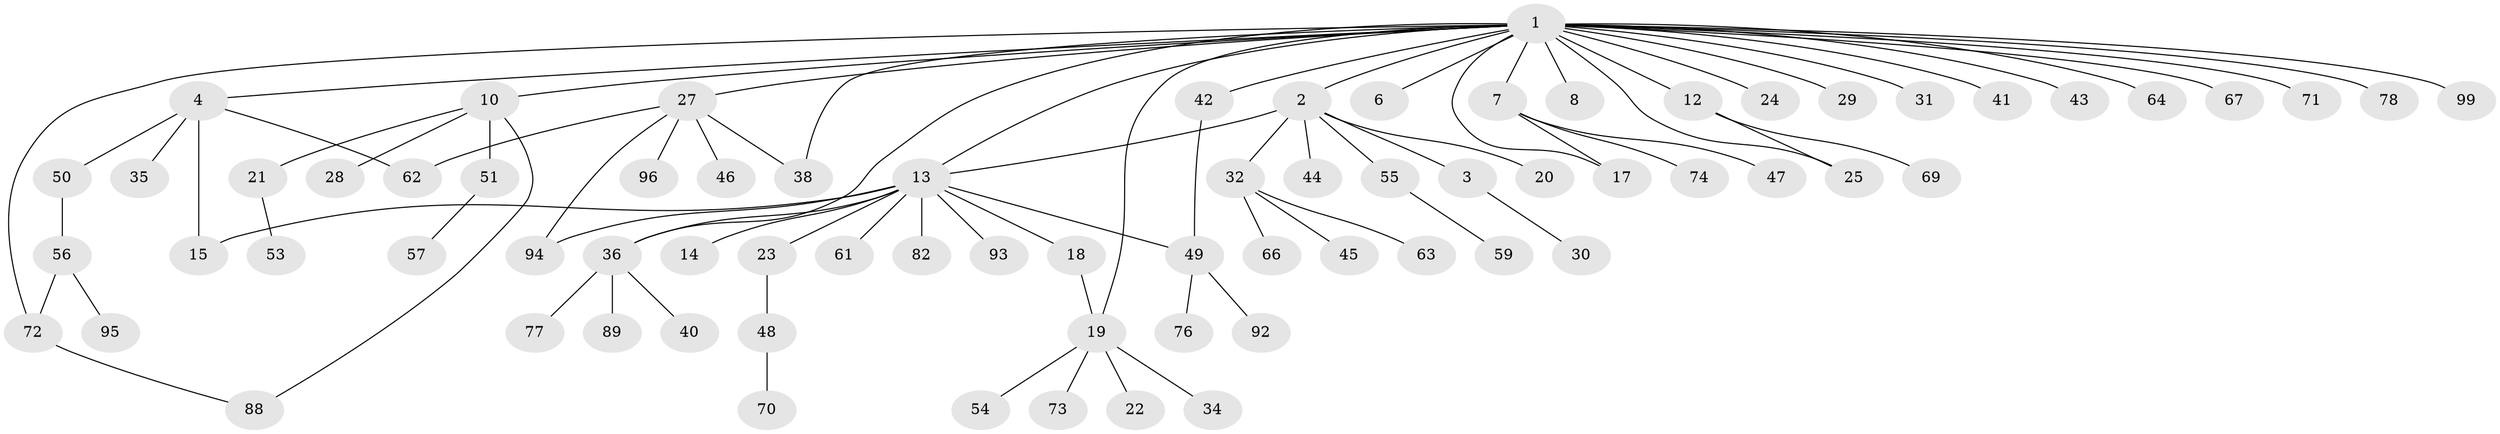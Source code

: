// original degree distribution, {27: 0.01, 7: 0.02, 3: 0.09, 4: 0.06, 1: 0.52, 2: 0.27, 5: 0.01, 13: 0.01, 6: 0.01}
// Generated by graph-tools (version 1.1) at 2025/11/02/21/25 10:11:09]
// undirected, 73 vertices, 84 edges
graph export_dot {
graph [start="1"]
  node [color=gray90,style=filled];
  1 [super="+37"];
  2 [super="+33"];
  3 [super="+80"];
  4 [super="+5"];
  6;
  7 [super="+9"];
  8;
  10 [super="+11"];
  12 [super="+16"];
  13 [super="+58"];
  14;
  15;
  17 [super="+100"];
  18 [super="+65"];
  19 [super="+26"];
  20 [super="+91"];
  21 [super="+60"];
  22;
  23;
  24;
  25;
  27 [super="+87"];
  28;
  29;
  30;
  31;
  32 [super="+39"];
  34;
  35 [super="+84"];
  36 [super="+83"];
  38 [super="+85"];
  40;
  41;
  42 [super="+52"];
  43;
  44;
  45;
  46;
  47 [super="+68"];
  48 [super="+79"];
  49 [super="+75"];
  50;
  51;
  53;
  54 [super="+97"];
  55;
  56 [super="+90"];
  57;
  59;
  61;
  62;
  63;
  64;
  66;
  67;
  69;
  70 [super="+86"];
  71;
  72 [super="+98"];
  73;
  74;
  76;
  77 [super="+81"];
  78;
  82;
  88;
  89;
  92;
  93;
  94;
  95;
  96;
  99;
  1 -- 2;
  1 -- 4;
  1 -- 6;
  1 -- 7;
  1 -- 8;
  1 -- 10;
  1 -- 12;
  1 -- 13;
  1 -- 19;
  1 -- 24;
  1 -- 25;
  1 -- 27;
  1 -- 29;
  1 -- 31;
  1 -- 36;
  1 -- 38;
  1 -- 41;
  1 -- 42;
  1 -- 43;
  1 -- 64;
  1 -- 67;
  1 -- 71;
  1 -- 72;
  1 -- 78;
  1 -- 99;
  1 -- 17;
  2 -- 3;
  2 -- 13;
  2 -- 20;
  2 -- 32;
  2 -- 55;
  2 -- 44;
  3 -- 30;
  4 -- 15;
  4 -- 35;
  4 -- 50;
  4 -- 62;
  7 -- 17;
  7 -- 74;
  7 -- 47;
  10 -- 21;
  10 -- 51;
  10 -- 88;
  10 -- 28;
  12 -- 25;
  12 -- 69;
  13 -- 14;
  13 -- 15;
  13 -- 18;
  13 -- 23;
  13 -- 36;
  13 -- 49;
  13 -- 61;
  13 -- 82;
  13 -- 93;
  13 -- 94;
  18 -- 19;
  19 -- 22;
  19 -- 34;
  19 -- 54;
  19 -- 73;
  21 -- 53;
  23 -- 48;
  27 -- 46;
  27 -- 96;
  27 -- 94;
  27 -- 62;
  27 -- 38;
  32 -- 45;
  32 -- 63;
  32 -- 66;
  36 -- 40;
  36 -- 77;
  36 -- 89;
  42 -- 49;
  48 -- 70;
  49 -- 76;
  49 -- 92;
  50 -- 56;
  51 -- 57;
  55 -- 59;
  56 -- 95;
  56 -- 72;
  72 -- 88;
}
